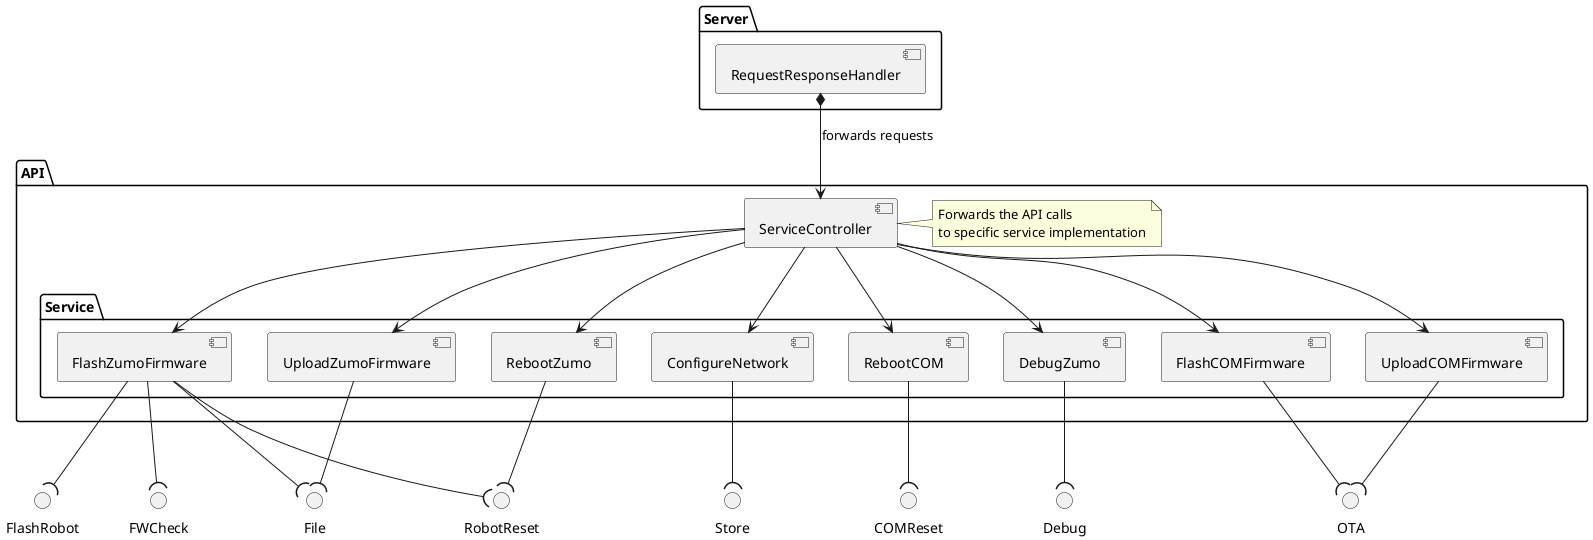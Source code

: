 @startuml
package Server {
    component "RequestResponseHandler" as RequestResponseHandler
}

interface "COMReset" as comreset
interface "RobotReset" as robotreset
interface "Debug" as debug
interface "OTA" as ota
interface "FlashRobot" as flashrobot
interface "FWCheck" as FWCheck
interface "File" as File
interface "Store" as Store

package API {
    component ServiceController as servicecontroller

    note right of servicecontroller : Forwards the API calls\nto specific service implementation

    package Service {
        component "UploadZumoFirmware" as uploadzumoservice
        component "FlashZumoFirmware" as flashzumoservice
        component "ConfigureNetwork" as credconfig
        component "RebootZumo" as resetzumoservice
        component "RebootCOM" as resetcomplatforomservice
        component "DebugZumo" as zumodebug
        component "UploadCOMFirmware" as uploadcomfirmware
        component "FlashCOMFirmware" as flashcomfirmware

        servicecontroller --> uploadzumoservice
        servicecontroller --> flashzumoservice
        servicecontroller --> credconfig
        servicecontroller --> resetzumoservice
        servicecontroller --> resetcomplatforomservice
        servicecontroller --> zumodebug
        servicecontroller --> uploadcomfirmware
        servicecontroller --> flashcomfirmware
        RequestResponseHandler *--> servicecontroller : forwards requests

        uploadzumoservice -down-(File
        uploadcomfirmware -down-(ota
        flashcomfirmware -down-(ota
        credconfig -down-(Store
        flashzumoservice -down-(FWCheck
        flashzumoservice -down-(File
        flashzumoservice -down-(flashrobot
        flashzumoservice -down-(robotreset
        resetcomplatforomservice -down-(comreset
        resetzumoservice -down-(robotreset
        zumodebug -down-(debug
    }
}
@enduml